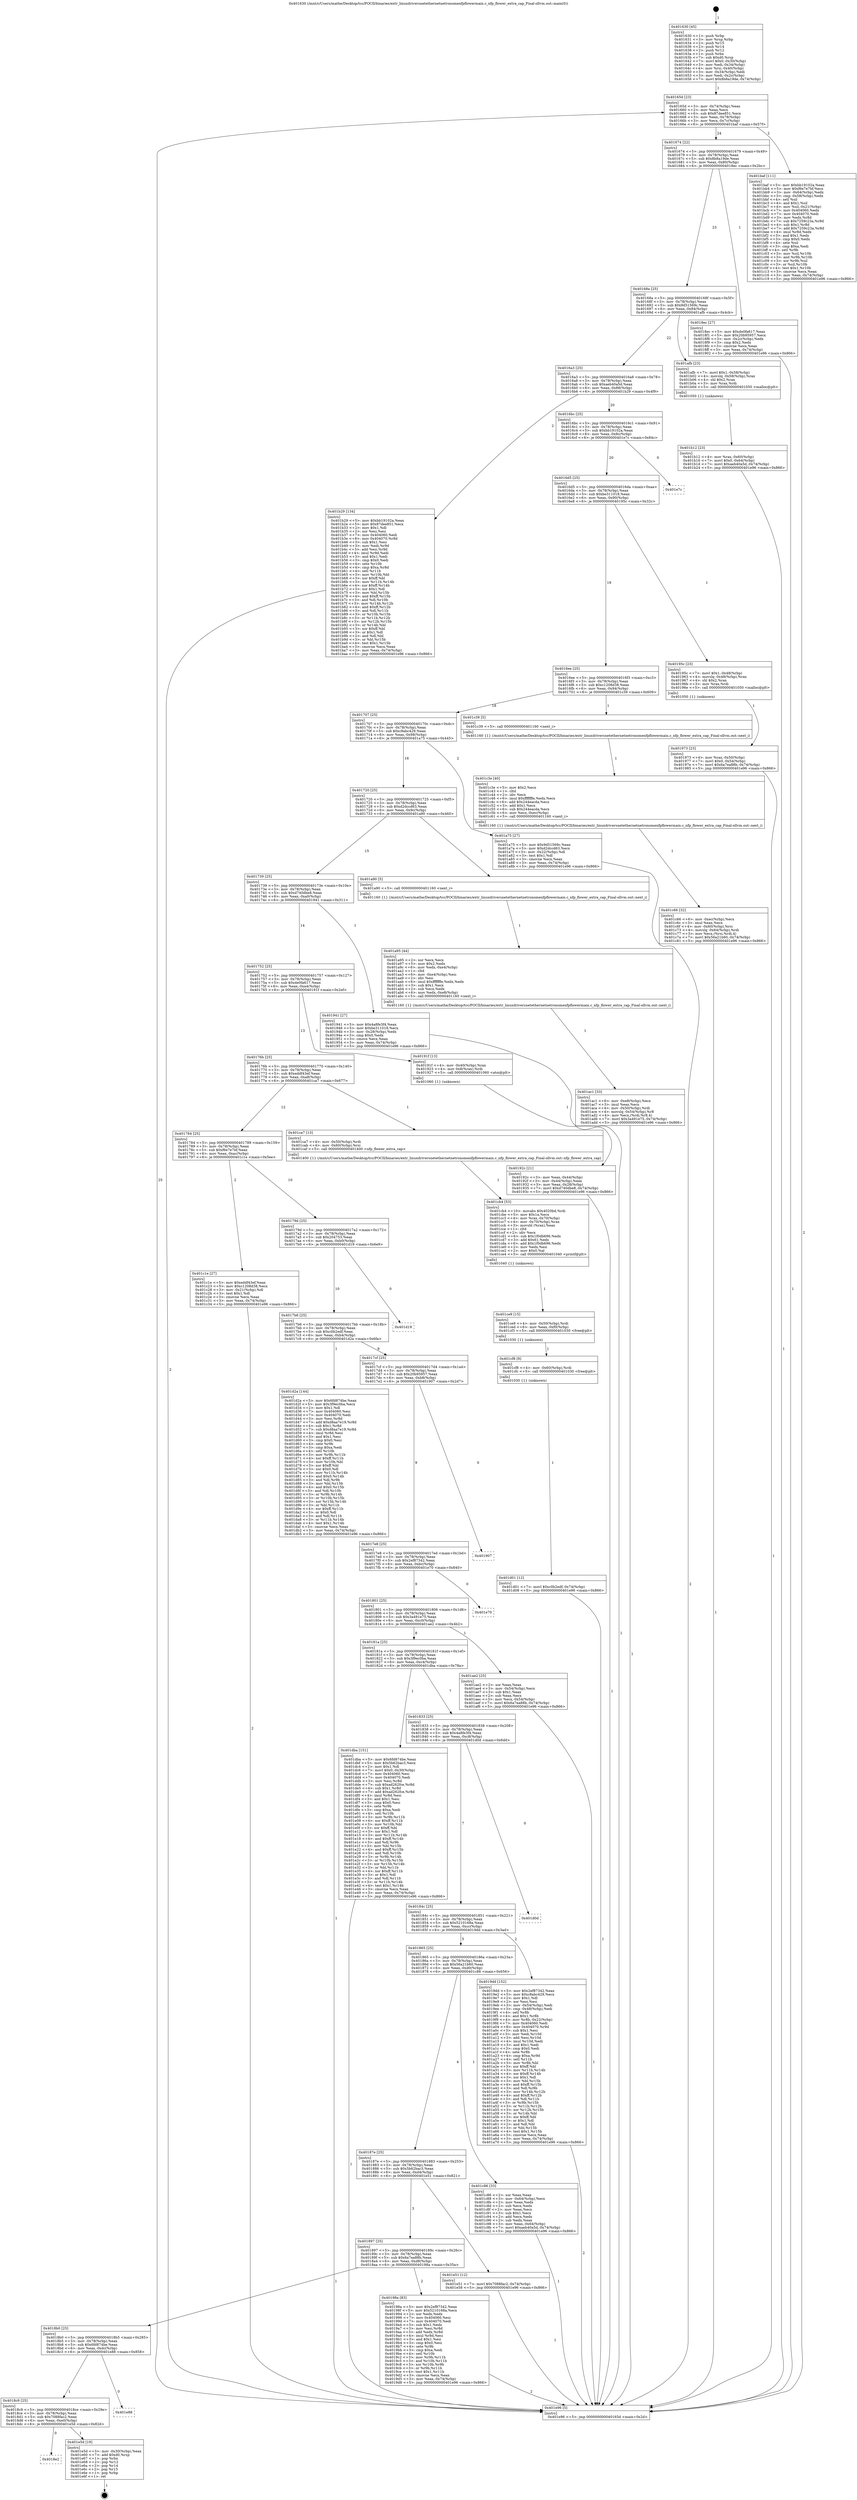digraph "0x401630" {
  label = "0x401630 (/mnt/c/Users/mathe/Desktop/tcc/POCII/binaries/extr_linuxdriversnetethernetnetronomenfpflowermain.c_nfp_flower_extra_cap_Final-ollvm.out::main(0))"
  labelloc = "t"
  node[shape=record]

  Entry [label="",width=0.3,height=0.3,shape=circle,fillcolor=black,style=filled]
  "0x40165d" [label="{
     0x40165d [23]\l
     | [instrs]\l
     &nbsp;&nbsp;0x40165d \<+3\>: mov -0x74(%rbp),%eax\l
     &nbsp;&nbsp;0x401660 \<+2\>: mov %eax,%ecx\l
     &nbsp;&nbsp;0x401662 \<+6\>: sub $0x87dee851,%ecx\l
     &nbsp;&nbsp;0x401668 \<+3\>: mov %eax,-0x78(%rbp)\l
     &nbsp;&nbsp;0x40166b \<+3\>: mov %ecx,-0x7c(%rbp)\l
     &nbsp;&nbsp;0x40166e \<+6\>: je 0000000000401baf \<main+0x57f\>\l
  }"]
  "0x401baf" [label="{
     0x401baf [111]\l
     | [instrs]\l
     &nbsp;&nbsp;0x401baf \<+5\>: mov $0xbb19102a,%eax\l
     &nbsp;&nbsp;0x401bb4 \<+5\>: mov $0xf6e7e7bf,%ecx\l
     &nbsp;&nbsp;0x401bb9 \<+3\>: mov -0x64(%rbp),%edx\l
     &nbsp;&nbsp;0x401bbc \<+3\>: cmp -0x58(%rbp),%edx\l
     &nbsp;&nbsp;0x401bbf \<+4\>: setl %sil\l
     &nbsp;&nbsp;0x401bc3 \<+4\>: and $0x1,%sil\l
     &nbsp;&nbsp;0x401bc7 \<+4\>: mov %sil,-0x21(%rbp)\l
     &nbsp;&nbsp;0x401bcb \<+7\>: mov 0x404060,%edx\l
     &nbsp;&nbsp;0x401bd2 \<+7\>: mov 0x404070,%edi\l
     &nbsp;&nbsp;0x401bd9 \<+3\>: mov %edx,%r8d\l
     &nbsp;&nbsp;0x401bdc \<+7\>: sub $0x7259c23a,%r8d\l
     &nbsp;&nbsp;0x401be3 \<+4\>: sub $0x1,%r8d\l
     &nbsp;&nbsp;0x401be7 \<+7\>: add $0x7259c23a,%r8d\l
     &nbsp;&nbsp;0x401bee \<+4\>: imul %r8d,%edx\l
     &nbsp;&nbsp;0x401bf2 \<+3\>: and $0x1,%edx\l
     &nbsp;&nbsp;0x401bf5 \<+3\>: cmp $0x0,%edx\l
     &nbsp;&nbsp;0x401bf8 \<+4\>: sete %sil\l
     &nbsp;&nbsp;0x401bfc \<+3\>: cmp $0xa,%edi\l
     &nbsp;&nbsp;0x401bff \<+4\>: setl %r9b\l
     &nbsp;&nbsp;0x401c03 \<+3\>: mov %sil,%r10b\l
     &nbsp;&nbsp;0x401c06 \<+3\>: and %r9b,%r10b\l
     &nbsp;&nbsp;0x401c09 \<+3\>: xor %r9b,%sil\l
     &nbsp;&nbsp;0x401c0c \<+3\>: or %sil,%r10b\l
     &nbsp;&nbsp;0x401c0f \<+4\>: test $0x1,%r10b\l
     &nbsp;&nbsp;0x401c13 \<+3\>: cmovne %ecx,%eax\l
     &nbsp;&nbsp;0x401c16 \<+3\>: mov %eax,-0x74(%rbp)\l
     &nbsp;&nbsp;0x401c19 \<+5\>: jmp 0000000000401e96 \<main+0x866\>\l
  }"]
  "0x401674" [label="{
     0x401674 [22]\l
     | [instrs]\l
     &nbsp;&nbsp;0x401674 \<+5\>: jmp 0000000000401679 \<main+0x49\>\l
     &nbsp;&nbsp;0x401679 \<+3\>: mov -0x78(%rbp),%eax\l
     &nbsp;&nbsp;0x40167c \<+5\>: sub $0x8b8a19de,%eax\l
     &nbsp;&nbsp;0x401681 \<+3\>: mov %eax,-0x80(%rbp)\l
     &nbsp;&nbsp;0x401684 \<+6\>: je 00000000004018ec \<main+0x2bc\>\l
  }"]
  Exit [label="",width=0.3,height=0.3,shape=circle,fillcolor=black,style=filled,peripheries=2]
  "0x4018ec" [label="{
     0x4018ec [27]\l
     | [instrs]\l
     &nbsp;&nbsp;0x4018ec \<+5\>: mov $0xde0fa617,%eax\l
     &nbsp;&nbsp;0x4018f1 \<+5\>: mov $0x20b95957,%ecx\l
     &nbsp;&nbsp;0x4018f6 \<+3\>: mov -0x2c(%rbp),%edx\l
     &nbsp;&nbsp;0x4018f9 \<+3\>: cmp $0x2,%edx\l
     &nbsp;&nbsp;0x4018fc \<+3\>: cmovne %ecx,%eax\l
     &nbsp;&nbsp;0x4018ff \<+3\>: mov %eax,-0x74(%rbp)\l
     &nbsp;&nbsp;0x401902 \<+5\>: jmp 0000000000401e96 \<main+0x866\>\l
  }"]
  "0x40168a" [label="{
     0x40168a [25]\l
     | [instrs]\l
     &nbsp;&nbsp;0x40168a \<+5\>: jmp 000000000040168f \<main+0x5f\>\l
     &nbsp;&nbsp;0x40168f \<+3\>: mov -0x78(%rbp),%eax\l
     &nbsp;&nbsp;0x401692 \<+5\>: sub $0x9d51569c,%eax\l
     &nbsp;&nbsp;0x401697 \<+6\>: mov %eax,-0x84(%rbp)\l
     &nbsp;&nbsp;0x40169d \<+6\>: je 0000000000401afb \<main+0x4cb\>\l
  }"]
  "0x401e96" [label="{
     0x401e96 [5]\l
     | [instrs]\l
     &nbsp;&nbsp;0x401e96 \<+5\>: jmp 000000000040165d \<main+0x2d\>\l
  }"]
  "0x401630" [label="{
     0x401630 [45]\l
     | [instrs]\l
     &nbsp;&nbsp;0x401630 \<+1\>: push %rbp\l
     &nbsp;&nbsp;0x401631 \<+3\>: mov %rsp,%rbp\l
     &nbsp;&nbsp;0x401634 \<+2\>: push %r15\l
     &nbsp;&nbsp;0x401636 \<+2\>: push %r14\l
     &nbsp;&nbsp;0x401638 \<+2\>: push %r12\l
     &nbsp;&nbsp;0x40163a \<+1\>: push %rbx\l
     &nbsp;&nbsp;0x40163b \<+7\>: sub $0xd0,%rsp\l
     &nbsp;&nbsp;0x401642 \<+7\>: movl $0x0,-0x30(%rbp)\l
     &nbsp;&nbsp;0x401649 \<+3\>: mov %edi,-0x34(%rbp)\l
     &nbsp;&nbsp;0x40164c \<+4\>: mov %rsi,-0x40(%rbp)\l
     &nbsp;&nbsp;0x401650 \<+3\>: mov -0x34(%rbp),%edi\l
     &nbsp;&nbsp;0x401653 \<+3\>: mov %edi,-0x2c(%rbp)\l
     &nbsp;&nbsp;0x401656 \<+7\>: movl $0x8b8a19de,-0x74(%rbp)\l
  }"]
  "0x4018e2" [label="{
     0x4018e2\l
  }", style=dashed]
  "0x401afb" [label="{
     0x401afb [23]\l
     | [instrs]\l
     &nbsp;&nbsp;0x401afb \<+7\>: movl $0x1,-0x58(%rbp)\l
     &nbsp;&nbsp;0x401b02 \<+4\>: movslq -0x58(%rbp),%rax\l
     &nbsp;&nbsp;0x401b06 \<+4\>: shl $0x2,%rax\l
     &nbsp;&nbsp;0x401b0a \<+3\>: mov %rax,%rdi\l
     &nbsp;&nbsp;0x401b0d \<+5\>: call 0000000000401050 \<malloc@plt\>\l
     | [calls]\l
     &nbsp;&nbsp;0x401050 \{1\} (unknown)\l
  }"]
  "0x4016a3" [label="{
     0x4016a3 [25]\l
     | [instrs]\l
     &nbsp;&nbsp;0x4016a3 \<+5\>: jmp 00000000004016a8 \<main+0x78\>\l
     &nbsp;&nbsp;0x4016a8 \<+3\>: mov -0x78(%rbp),%eax\l
     &nbsp;&nbsp;0x4016ab \<+5\>: sub $0xaeb40a5d,%eax\l
     &nbsp;&nbsp;0x4016b0 \<+6\>: mov %eax,-0x88(%rbp)\l
     &nbsp;&nbsp;0x4016b6 \<+6\>: je 0000000000401b29 \<main+0x4f9\>\l
  }"]
  "0x401e5d" [label="{
     0x401e5d [19]\l
     | [instrs]\l
     &nbsp;&nbsp;0x401e5d \<+3\>: mov -0x30(%rbp),%eax\l
     &nbsp;&nbsp;0x401e60 \<+7\>: add $0xd0,%rsp\l
     &nbsp;&nbsp;0x401e67 \<+1\>: pop %rbx\l
     &nbsp;&nbsp;0x401e68 \<+2\>: pop %r12\l
     &nbsp;&nbsp;0x401e6a \<+2\>: pop %r14\l
     &nbsp;&nbsp;0x401e6c \<+2\>: pop %r15\l
     &nbsp;&nbsp;0x401e6e \<+1\>: pop %rbp\l
     &nbsp;&nbsp;0x401e6f \<+1\>: ret\l
  }"]
  "0x401b29" [label="{
     0x401b29 [134]\l
     | [instrs]\l
     &nbsp;&nbsp;0x401b29 \<+5\>: mov $0xbb19102a,%eax\l
     &nbsp;&nbsp;0x401b2e \<+5\>: mov $0x87dee851,%ecx\l
     &nbsp;&nbsp;0x401b33 \<+2\>: mov $0x1,%dl\l
     &nbsp;&nbsp;0x401b35 \<+2\>: xor %esi,%esi\l
     &nbsp;&nbsp;0x401b37 \<+7\>: mov 0x404060,%edi\l
     &nbsp;&nbsp;0x401b3e \<+8\>: mov 0x404070,%r8d\l
     &nbsp;&nbsp;0x401b46 \<+3\>: sub $0x1,%esi\l
     &nbsp;&nbsp;0x401b49 \<+3\>: mov %edi,%r9d\l
     &nbsp;&nbsp;0x401b4c \<+3\>: add %esi,%r9d\l
     &nbsp;&nbsp;0x401b4f \<+4\>: imul %r9d,%edi\l
     &nbsp;&nbsp;0x401b53 \<+3\>: and $0x1,%edi\l
     &nbsp;&nbsp;0x401b56 \<+3\>: cmp $0x0,%edi\l
     &nbsp;&nbsp;0x401b59 \<+4\>: sete %r10b\l
     &nbsp;&nbsp;0x401b5d \<+4\>: cmp $0xa,%r8d\l
     &nbsp;&nbsp;0x401b61 \<+4\>: setl %r11b\l
     &nbsp;&nbsp;0x401b65 \<+3\>: mov %r10b,%bl\l
     &nbsp;&nbsp;0x401b68 \<+3\>: xor $0xff,%bl\l
     &nbsp;&nbsp;0x401b6b \<+3\>: mov %r11b,%r14b\l
     &nbsp;&nbsp;0x401b6e \<+4\>: xor $0xff,%r14b\l
     &nbsp;&nbsp;0x401b72 \<+3\>: xor $0x1,%dl\l
     &nbsp;&nbsp;0x401b75 \<+3\>: mov %bl,%r15b\l
     &nbsp;&nbsp;0x401b78 \<+4\>: and $0xff,%r15b\l
     &nbsp;&nbsp;0x401b7c \<+3\>: and %dl,%r10b\l
     &nbsp;&nbsp;0x401b7f \<+3\>: mov %r14b,%r12b\l
     &nbsp;&nbsp;0x401b82 \<+4\>: and $0xff,%r12b\l
     &nbsp;&nbsp;0x401b86 \<+3\>: and %dl,%r11b\l
     &nbsp;&nbsp;0x401b89 \<+3\>: or %r10b,%r15b\l
     &nbsp;&nbsp;0x401b8c \<+3\>: or %r11b,%r12b\l
     &nbsp;&nbsp;0x401b8f \<+3\>: xor %r12b,%r15b\l
     &nbsp;&nbsp;0x401b92 \<+3\>: or %r14b,%bl\l
     &nbsp;&nbsp;0x401b95 \<+3\>: xor $0xff,%bl\l
     &nbsp;&nbsp;0x401b98 \<+3\>: or $0x1,%dl\l
     &nbsp;&nbsp;0x401b9b \<+2\>: and %dl,%bl\l
     &nbsp;&nbsp;0x401b9d \<+3\>: or %bl,%r15b\l
     &nbsp;&nbsp;0x401ba0 \<+4\>: test $0x1,%r15b\l
     &nbsp;&nbsp;0x401ba4 \<+3\>: cmovne %ecx,%eax\l
     &nbsp;&nbsp;0x401ba7 \<+3\>: mov %eax,-0x74(%rbp)\l
     &nbsp;&nbsp;0x401baa \<+5\>: jmp 0000000000401e96 \<main+0x866\>\l
  }"]
  "0x4016bc" [label="{
     0x4016bc [25]\l
     | [instrs]\l
     &nbsp;&nbsp;0x4016bc \<+5\>: jmp 00000000004016c1 \<main+0x91\>\l
     &nbsp;&nbsp;0x4016c1 \<+3\>: mov -0x78(%rbp),%eax\l
     &nbsp;&nbsp;0x4016c4 \<+5\>: sub $0xbb19102a,%eax\l
     &nbsp;&nbsp;0x4016c9 \<+6\>: mov %eax,-0x8c(%rbp)\l
     &nbsp;&nbsp;0x4016cf \<+6\>: je 0000000000401e7c \<main+0x84c\>\l
  }"]
  "0x4018c9" [label="{
     0x4018c9 [25]\l
     | [instrs]\l
     &nbsp;&nbsp;0x4018c9 \<+5\>: jmp 00000000004018ce \<main+0x29e\>\l
     &nbsp;&nbsp;0x4018ce \<+3\>: mov -0x78(%rbp),%eax\l
     &nbsp;&nbsp;0x4018d1 \<+5\>: sub $0x7088fac2,%eax\l
     &nbsp;&nbsp;0x4018d6 \<+6\>: mov %eax,-0xe0(%rbp)\l
     &nbsp;&nbsp;0x4018dc \<+6\>: je 0000000000401e5d \<main+0x82d\>\l
  }"]
  "0x401e7c" [label="{
     0x401e7c\l
  }", style=dashed]
  "0x4016d5" [label="{
     0x4016d5 [25]\l
     | [instrs]\l
     &nbsp;&nbsp;0x4016d5 \<+5\>: jmp 00000000004016da \<main+0xaa\>\l
     &nbsp;&nbsp;0x4016da \<+3\>: mov -0x78(%rbp),%eax\l
     &nbsp;&nbsp;0x4016dd \<+5\>: sub $0xbe311018,%eax\l
     &nbsp;&nbsp;0x4016e2 \<+6\>: mov %eax,-0x90(%rbp)\l
     &nbsp;&nbsp;0x4016e8 \<+6\>: je 000000000040195c \<main+0x32c\>\l
  }"]
  "0x401e88" [label="{
     0x401e88\l
  }", style=dashed]
  "0x40195c" [label="{
     0x40195c [23]\l
     | [instrs]\l
     &nbsp;&nbsp;0x40195c \<+7\>: movl $0x1,-0x48(%rbp)\l
     &nbsp;&nbsp;0x401963 \<+4\>: movslq -0x48(%rbp),%rax\l
     &nbsp;&nbsp;0x401967 \<+4\>: shl $0x2,%rax\l
     &nbsp;&nbsp;0x40196b \<+3\>: mov %rax,%rdi\l
     &nbsp;&nbsp;0x40196e \<+5\>: call 0000000000401050 \<malloc@plt\>\l
     | [calls]\l
     &nbsp;&nbsp;0x401050 \{1\} (unknown)\l
  }"]
  "0x4016ee" [label="{
     0x4016ee [25]\l
     | [instrs]\l
     &nbsp;&nbsp;0x4016ee \<+5\>: jmp 00000000004016f3 \<main+0xc3\>\l
     &nbsp;&nbsp;0x4016f3 \<+3\>: mov -0x78(%rbp),%eax\l
     &nbsp;&nbsp;0x4016f6 \<+5\>: sub $0xc1208d38,%eax\l
     &nbsp;&nbsp;0x4016fb \<+6\>: mov %eax,-0x94(%rbp)\l
     &nbsp;&nbsp;0x401701 \<+6\>: je 0000000000401c39 \<main+0x609\>\l
  }"]
  "0x401d01" [label="{
     0x401d01 [12]\l
     | [instrs]\l
     &nbsp;&nbsp;0x401d01 \<+7\>: movl $0xc0b2edf,-0x74(%rbp)\l
     &nbsp;&nbsp;0x401d08 \<+5\>: jmp 0000000000401e96 \<main+0x866\>\l
  }"]
  "0x401c39" [label="{
     0x401c39 [5]\l
     | [instrs]\l
     &nbsp;&nbsp;0x401c39 \<+5\>: call 0000000000401160 \<next_i\>\l
     | [calls]\l
     &nbsp;&nbsp;0x401160 \{1\} (/mnt/c/Users/mathe/Desktop/tcc/POCII/binaries/extr_linuxdriversnetethernetnetronomenfpflowermain.c_nfp_flower_extra_cap_Final-ollvm.out::next_i)\l
  }"]
  "0x401707" [label="{
     0x401707 [25]\l
     | [instrs]\l
     &nbsp;&nbsp;0x401707 \<+5\>: jmp 000000000040170c \<main+0xdc\>\l
     &nbsp;&nbsp;0x40170c \<+3\>: mov -0x78(%rbp),%eax\l
     &nbsp;&nbsp;0x40170f \<+5\>: sub $0xc8abc429,%eax\l
     &nbsp;&nbsp;0x401714 \<+6\>: mov %eax,-0x98(%rbp)\l
     &nbsp;&nbsp;0x40171a \<+6\>: je 0000000000401a75 \<main+0x445\>\l
  }"]
  "0x401cf8" [label="{
     0x401cf8 [9]\l
     | [instrs]\l
     &nbsp;&nbsp;0x401cf8 \<+4\>: mov -0x60(%rbp),%rdi\l
     &nbsp;&nbsp;0x401cfc \<+5\>: call 0000000000401030 \<free@plt\>\l
     | [calls]\l
     &nbsp;&nbsp;0x401030 \{1\} (unknown)\l
  }"]
  "0x401a75" [label="{
     0x401a75 [27]\l
     | [instrs]\l
     &nbsp;&nbsp;0x401a75 \<+5\>: mov $0x9d51569c,%eax\l
     &nbsp;&nbsp;0x401a7a \<+5\>: mov $0xd2dccd63,%ecx\l
     &nbsp;&nbsp;0x401a7f \<+3\>: mov -0x22(%rbp),%dl\l
     &nbsp;&nbsp;0x401a82 \<+3\>: test $0x1,%dl\l
     &nbsp;&nbsp;0x401a85 \<+3\>: cmovne %ecx,%eax\l
     &nbsp;&nbsp;0x401a88 \<+3\>: mov %eax,-0x74(%rbp)\l
     &nbsp;&nbsp;0x401a8b \<+5\>: jmp 0000000000401e96 \<main+0x866\>\l
  }"]
  "0x401720" [label="{
     0x401720 [25]\l
     | [instrs]\l
     &nbsp;&nbsp;0x401720 \<+5\>: jmp 0000000000401725 \<main+0xf5\>\l
     &nbsp;&nbsp;0x401725 \<+3\>: mov -0x78(%rbp),%eax\l
     &nbsp;&nbsp;0x401728 \<+5\>: sub $0xd2dccd63,%eax\l
     &nbsp;&nbsp;0x40172d \<+6\>: mov %eax,-0x9c(%rbp)\l
     &nbsp;&nbsp;0x401733 \<+6\>: je 0000000000401a90 \<main+0x460\>\l
  }"]
  "0x401ce9" [label="{
     0x401ce9 [15]\l
     | [instrs]\l
     &nbsp;&nbsp;0x401ce9 \<+4\>: mov -0x50(%rbp),%rdi\l
     &nbsp;&nbsp;0x401ced \<+6\>: mov %eax,-0xf0(%rbp)\l
     &nbsp;&nbsp;0x401cf3 \<+5\>: call 0000000000401030 \<free@plt\>\l
     | [calls]\l
     &nbsp;&nbsp;0x401030 \{1\} (unknown)\l
  }"]
  "0x401a90" [label="{
     0x401a90 [5]\l
     | [instrs]\l
     &nbsp;&nbsp;0x401a90 \<+5\>: call 0000000000401160 \<next_i\>\l
     | [calls]\l
     &nbsp;&nbsp;0x401160 \{1\} (/mnt/c/Users/mathe/Desktop/tcc/POCII/binaries/extr_linuxdriversnetethernetnetronomenfpflowermain.c_nfp_flower_extra_cap_Final-ollvm.out::next_i)\l
  }"]
  "0x401739" [label="{
     0x401739 [25]\l
     | [instrs]\l
     &nbsp;&nbsp;0x401739 \<+5\>: jmp 000000000040173e \<main+0x10e\>\l
     &nbsp;&nbsp;0x40173e \<+3\>: mov -0x78(%rbp),%eax\l
     &nbsp;&nbsp;0x401741 \<+5\>: sub $0xd740dbe8,%eax\l
     &nbsp;&nbsp;0x401746 \<+6\>: mov %eax,-0xa0(%rbp)\l
     &nbsp;&nbsp;0x40174c \<+6\>: je 0000000000401941 \<main+0x311\>\l
  }"]
  "0x401cb4" [label="{
     0x401cb4 [53]\l
     | [instrs]\l
     &nbsp;&nbsp;0x401cb4 \<+10\>: movabs $0x4020bd,%rdi\l
     &nbsp;&nbsp;0x401cbe \<+5\>: mov $0x1a,%ecx\l
     &nbsp;&nbsp;0x401cc3 \<+4\>: mov %rax,-0x70(%rbp)\l
     &nbsp;&nbsp;0x401cc7 \<+4\>: mov -0x70(%rbp),%rax\l
     &nbsp;&nbsp;0x401ccb \<+3\>: movsbl (%rax),%eax\l
     &nbsp;&nbsp;0x401cce \<+1\>: cltd\l
     &nbsp;&nbsp;0x401ccf \<+2\>: idiv %ecx\l
     &nbsp;&nbsp;0x401cd1 \<+6\>: sub $0x1f0db696,%edx\l
     &nbsp;&nbsp;0x401cd7 \<+3\>: add $0x61,%edx\l
     &nbsp;&nbsp;0x401cda \<+6\>: add $0x1f0db696,%edx\l
     &nbsp;&nbsp;0x401ce0 \<+2\>: mov %edx,%esi\l
     &nbsp;&nbsp;0x401ce2 \<+2\>: mov $0x0,%al\l
     &nbsp;&nbsp;0x401ce4 \<+5\>: call 0000000000401040 \<printf@plt\>\l
     | [calls]\l
     &nbsp;&nbsp;0x401040 \{1\} (unknown)\l
  }"]
  "0x401941" [label="{
     0x401941 [27]\l
     | [instrs]\l
     &nbsp;&nbsp;0x401941 \<+5\>: mov $0x4a8fe3f4,%eax\l
     &nbsp;&nbsp;0x401946 \<+5\>: mov $0xbe311018,%ecx\l
     &nbsp;&nbsp;0x40194b \<+3\>: mov -0x28(%rbp),%edx\l
     &nbsp;&nbsp;0x40194e \<+3\>: cmp $0x0,%edx\l
     &nbsp;&nbsp;0x401951 \<+3\>: cmove %ecx,%eax\l
     &nbsp;&nbsp;0x401954 \<+3\>: mov %eax,-0x74(%rbp)\l
     &nbsp;&nbsp;0x401957 \<+5\>: jmp 0000000000401e96 \<main+0x866\>\l
  }"]
  "0x401752" [label="{
     0x401752 [25]\l
     | [instrs]\l
     &nbsp;&nbsp;0x401752 \<+5\>: jmp 0000000000401757 \<main+0x127\>\l
     &nbsp;&nbsp;0x401757 \<+3\>: mov -0x78(%rbp),%eax\l
     &nbsp;&nbsp;0x40175a \<+5\>: sub $0xde0fa617,%eax\l
     &nbsp;&nbsp;0x40175f \<+6\>: mov %eax,-0xa4(%rbp)\l
     &nbsp;&nbsp;0x401765 \<+6\>: je 000000000040191f \<main+0x2ef\>\l
  }"]
  "0x401c66" [label="{
     0x401c66 [32]\l
     | [instrs]\l
     &nbsp;&nbsp;0x401c66 \<+6\>: mov -0xec(%rbp),%ecx\l
     &nbsp;&nbsp;0x401c6c \<+3\>: imul %eax,%ecx\l
     &nbsp;&nbsp;0x401c6f \<+4\>: mov -0x60(%rbp),%rsi\l
     &nbsp;&nbsp;0x401c73 \<+4\>: movslq -0x64(%rbp),%rdi\l
     &nbsp;&nbsp;0x401c77 \<+3\>: mov %ecx,(%rsi,%rdi,4)\l
     &nbsp;&nbsp;0x401c7a \<+7\>: movl $0x56a21b60,-0x74(%rbp)\l
     &nbsp;&nbsp;0x401c81 \<+5\>: jmp 0000000000401e96 \<main+0x866\>\l
  }"]
  "0x40191f" [label="{
     0x40191f [13]\l
     | [instrs]\l
     &nbsp;&nbsp;0x40191f \<+4\>: mov -0x40(%rbp),%rax\l
     &nbsp;&nbsp;0x401923 \<+4\>: mov 0x8(%rax),%rdi\l
     &nbsp;&nbsp;0x401927 \<+5\>: call 0000000000401060 \<atoi@plt\>\l
     | [calls]\l
     &nbsp;&nbsp;0x401060 \{1\} (unknown)\l
  }"]
  "0x40176b" [label="{
     0x40176b [25]\l
     | [instrs]\l
     &nbsp;&nbsp;0x40176b \<+5\>: jmp 0000000000401770 \<main+0x140\>\l
     &nbsp;&nbsp;0x401770 \<+3\>: mov -0x78(%rbp),%eax\l
     &nbsp;&nbsp;0x401773 \<+5\>: sub $0xeddf43ef,%eax\l
     &nbsp;&nbsp;0x401778 \<+6\>: mov %eax,-0xa8(%rbp)\l
     &nbsp;&nbsp;0x40177e \<+6\>: je 0000000000401ca7 \<main+0x677\>\l
  }"]
  "0x40192c" [label="{
     0x40192c [21]\l
     | [instrs]\l
     &nbsp;&nbsp;0x40192c \<+3\>: mov %eax,-0x44(%rbp)\l
     &nbsp;&nbsp;0x40192f \<+3\>: mov -0x44(%rbp),%eax\l
     &nbsp;&nbsp;0x401932 \<+3\>: mov %eax,-0x28(%rbp)\l
     &nbsp;&nbsp;0x401935 \<+7\>: movl $0xd740dbe8,-0x74(%rbp)\l
     &nbsp;&nbsp;0x40193c \<+5\>: jmp 0000000000401e96 \<main+0x866\>\l
  }"]
  "0x401973" [label="{
     0x401973 [23]\l
     | [instrs]\l
     &nbsp;&nbsp;0x401973 \<+4\>: mov %rax,-0x50(%rbp)\l
     &nbsp;&nbsp;0x401977 \<+7\>: movl $0x0,-0x54(%rbp)\l
     &nbsp;&nbsp;0x40197e \<+7\>: movl $0x6a7ea88b,-0x74(%rbp)\l
     &nbsp;&nbsp;0x401985 \<+5\>: jmp 0000000000401e96 \<main+0x866\>\l
  }"]
  "0x401c3e" [label="{
     0x401c3e [40]\l
     | [instrs]\l
     &nbsp;&nbsp;0x401c3e \<+5\>: mov $0x2,%ecx\l
     &nbsp;&nbsp;0x401c43 \<+1\>: cltd\l
     &nbsp;&nbsp;0x401c44 \<+2\>: idiv %ecx\l
     &nbsp;&nbsp;0x401c46 \<+6\>: imul $0xfffffffe,%edx,%ecx\l
     &nbsp;&nbsp;0x401c4c \<+6\>: add $0x244eacda,%ecx\l
     &nbsp;&nbsp;0x401c52 \<+3\>: add $0x1,%ecx\l
     &nbsp;&nbsp;0x401c55 \<+6\>: sub $0x244eacda,%ecx\l
     &nbsp;&nbsp;0x401c5b \<+6\>: mov %ecx,-0xec(%rbp)\l
     &nbsp;&nbsp;0x401c61 \<+5\>: call 0000000000401160 \<next_i\>\l
     | [calls]\l
     &nbsp;&nbsp;0x401160 \{1\} (/mnt/c/Users/mathe/Desktop/tcc/POCII/binaries/extr_linuxdriversnetethernetnetronomenfpflowermain.c_nfp_flower_extra_cap_Final-ollvm.out::next_i)\l
  }"]
  "0x401ca7" [label="{
     0x401ca7 [13]\l
     | [instrs]\l
     &nbsp;&nbsp;0x401ca7 \<+4\>: mov -0x50(%rbp),%rdi\l
     &nbsp;&nbsp;0x401cab \<+4\>: mov -0x60(%rbp),%rsi\l
     &nbsp;&nbsp;0x401caf \<+5\>: call 0000000000401400 \<nfp_flower_extra_cap\>\l
     | [calls]\l
     &nbsp;&nbsp;0x401400 \{1\} (/mnt/c/Users/mathe/Desktop/tcc/POCII/binaries/extr_linuxdriversnetethernetnetronomenfpflowermain.c_nfp_flower_extra_cap_Final-ollvm.out::nfp_flower_extra_cap)\l
  }"]
  "0x401784" [label="{
     0x401784 [25]\l
     | [instrs]\l
     &nbsp;&nbsp;0x401784 \<+5\>: jmp 0000000000401789 \<main+0x159\>\l
     &nbsp;&nbsp;0x401789 \<+3\>: mov -0x78(%rbp),%eax\l
     &nbsp;&nbsp;0x40178c \<+5\>: sub $0xf6e7e7bf,%eax\l
     &nbsp;&nbsp;0x401791 \<+6\>: mov %eax,-0xac(%rbp)\l
     &nbsp;&nbsp;0x401797 \<+6\>: je 0000000000401c1e \<main+0x5ee\>\l
  }"]
  "0x401b12" [label="{
     0x401b12 [23]\l
     | [instrs]\l
     &nbsp;&nbsp;0x401b12 \<+4\>: mov %rax,-0x60(%rbp)\l
     &nbsp;&nbsp;0x401b16 \<+7\>: movl $0x0,-0x64(%rbp)\l
     &nbsp;&nbsp;0x401b1d \<+7\>: movl $0xaeb40a5d,-0x74(%rbp)\l
     &nbsp;&nbsp;0x401b24 \<+5\>: jmp 0000000000401e96 \<main+0x866\>\l
  }"]
  "0x401c1e" [label="{
     0x401c1e [27]\l
     | [instrs]\l
     &nbsp;&nbsp;0x401c1e \<+5\>: mov $0xeddf43ef,%eax\l
     &nbsp;&nbsp;0x401c23 \<+5\>: mov $0xc1208d38,%ecx\l
     &nbsp;&nbsp;0x401c28 \<+3\>: mov -0x21(%rbp),%dl\l
     &nbsp;&nbsp;0x401c2b \<+3\>: test $0x1,%dl\l
     &nbsp;&nbsp;0x401c2e \<+3\>: cmovne %ecx,%eax\l
     &nbsp;&nbsp;0x401c31 \<+3\>: mov %eax,-0x74(%rbp)\l
     &nbsp;&nbsp;0x401c34 \<+5\>: jmp 0000000000401e96 \<main+0x866\>\l
  }"]
  "0x40179d" [label="{
     0x40179d [25]\l
     | [instrs]\l
     &nbsp;&nbsp;0x40179d \<+5\>: jmp 00000000004017a2 \<main+0x172\>\l
     &nbsp;&nbsp;0x4017a2 \<+3\>: mov -0x78(%rbp),%eax\l
     &nbsp;&nbsp;0x4017a5 \<+5\>: sub $0x204753,%eax\l
     &nbsp;&nbsp;0x4017aa \<+6\>: mov %eax,-0xb0(%rbp)\l
     &nbsp;&nbsp;0x4017b0 \<+6\>: je 0000000000401d19 \<main+0x6e9\>\l
  }"]
  "0x401ac1" [label="{
     0x401ac1 [33]\l
     | [instrs]\l
     &nbsp;&nbsp;0x401ac1 \<+6\>: mov -0xe8(%rbp),%ecx\l
     &nbsp;&nbsp;0x401ac7 \<+3\>: imul %eax,%ecx\l
     &nbsp;&nbsp;0x401aca \<+4\>: mov -0x50(%rbp),%rdi\l
     &nbsp;&nbsp;0x401ace \<+4\>: movslq -0x54(%rbp),%r8\l
     &nbsp;&nbsp;0x401ad2 \<+4\>: mov %ecx,(%rdi,%r8,4)\l
     &nbsp;&nbsp;0x401ad6 \<+7\>: movl $0x3a491e75,-0x74(%rbp)\l
     &nbsp;&nbsp;0x401add \<+5\>: jmp 0000000000401e96 \<main+0x866\>\l
  }"]
  "0x401d19" [label="{
     0x401d19\l
  }", style=dashed]
  "0x4017b6" [label="{
     0x4017b6 [25]\l
     | [instrs]\l
     &nbsp;&nbsp;0x4017b6 \<+5\>: jmp 00000000004017bb \<main+0x18b\>\l
     &nbsp;&nbsp;0x4017bb \<+3\>: mov -0x78(%rbp),%eax\l
     &nbsp;&nbsp;0x4017be \<+5\>: sub $0xc0b2edf,%eax\l
     &nbsp;&nbsp;0x4017c3 \<+6\>: mov %eax,-0xb4(%rbp)\l
     &nbsp;&nbsp;0x4017c9 \<+6\>: je 0000000000401d2a \<main+0x6fa\>\l
  }"]
  "0x401a95" [label="{
     0x401a95 [44]\l
     | [instrs]\l
     &nbsp;&nbsp;0x401a95 \<+2\>: xor %ecx,%ecx\l
     &nbsp;&nbsp;0x401a97 \<+5\>: mov $0x2,%edx\l
     &nbsp;&nbsp;0x401a9c \<+6\>: mov %edx,-0xe4(%rbp)\l
     &nbsp;&nbsp;0x401aa2 \<+1\>: cltd\l
     &nbsp;&nbsp;0x401aa3 \<+6\>: mov -0xe4(%rbp),%esi\l
     &nbsp;&nbsp;0x401aa9 \<+2\>: idiv %esi\l
     &nbsp;&nbsp;0x401aab \<+6\>: imul $0xfffffffe,%edx,%edx\l
     &nbsp;&nbsp;0x401ab1 \<+3\>: sub $0x1,%ecx\l
     &nbsp;&nbsp;0x401ab4 \<+2\>: sub %ecx,%edx\l
     &nbsp;&nbsp;0x401ab6 \<+6\>: mov %edx,-0xe8(%rbp)\l
     &nbsp;&nbsp;0x401abc \<+5\>: call 0000000000401160 \<next_i\>\l
     | [calls]\l
     &nbsp;&nbsp;0x401160 \{1\} (/mnt/c/Users/mathe/Desktop/tcc/POCII/binaries/extr_linuxdriversnetethernetnetronomenfpflowermain.c_nfp_flower_extra_cap_Final-ollvm.out::next_i)\l
  }"]
  "0x401d2a" [label="{
     0x401d2a [144]\l
     | [instrs]\l
     &nbsp;&nbsp;0x401d2a \<+5\>: mov $0x6fd874be,%eax\l
     &nbsp;&nbsp;0x401d2f \<+5\>: mov $0x3f9ec0ba,%ecx\l
     &nbsp;&nbsp;0x401d34 \<+2\>: mov $0x1,%dl\l
     &nbsp;&nbsp;0x401d36 \<+7\>: mov 0x404060,%esi\l
     &nbsp;&nbsp;0x401d3d \<+7\>: mov 0x404070,%edi\l
     &nbsp;&nbsp;0x401d44 \<+3\>: mov %esi,%r8d\l
     &nbsp;&nbsp;0x401d47 \<+7\>: add $0xd8aa7e19,%r8d\l
     &nbsp;&nbsp;0x401d4e \<+4\>: sub $0x1,%r8d\l
     &nbsp;&nbsp;0x401d52 \<+7\>: sub $0xd8aa7e19,%r8d\l
     &nbsp;&nbsp;0x401d59 \<+4\>: imul %r8d,%esi\l
     &nbsp;&nbsp;0x401d5d \<+3\>: and $0x1,%esi\l
     &nbsp;&nbsp;0x401d60 \<+3\>: cmp $0x0,%esi\l
     &nbsp;&nbsp;0x401d63 \<+4\>: sete %r9b\l
     &nbsp;&nbsp;0x401d67 \<+3\>: cmp $0xa,%edi\l
     &nbsp;&nbsp;0x401d6a \<+4\>: setl %r10b\l
     &nbsp;&nbsp;0x401d6e \<+3\>: mov %r9b,%r11b\l
     &nbsp;&nbsp;0x401d71 \<+4\>: xor $0xff,%r11b\l
     &nbsp;&nbsp;0x401d75 \<+3\>: mov %r10b,%bl\l
     &nbsp;&nbsp;0x401d78 \<+3\>: xor $0xff,%bl\l
     &nbsp;&nbsp;0x401d7b \<+3\>: xor $0x0,%dl\l
     &nbsp;&nbsp;0x401d7e \<+3\>: mov %r11b,%r14b\l
     &nbsp;&nbsp;0x401d81 \<+4\>: and $0x0,%r14b\l
     &nbsp;&nbsp;0x401d85 \<+3\>: and %dl,%r9b\l
     &nbsp;&nbsp;0x401d88 \<+3\>: mov %bl,%r15b\l
     &nbsp;&nbsp;0x401d8b \<+4\>: and $0x0,%r15b\l
     &nbsp;&nbsp;0x401d8f \<+3\>: and %dl,%r10b\l
     &nbsp;&nbsp;0x401d92 \<+3\>: or %r9b,%r14b\l
     &nbsp;&nbsp;0x401d95 \<+3\>: or %r10b,%r15b\l
     &nbsp;&nbsp;0x401d98 \<+3\>: xor %r15b,%r14b\l
     &nbsp;&nbsp;0x401d9b \<+3\>: or %bl,%r11b\l
     &nbsp;&nbsp;0x401d9e \<+4\>: xor $0xff,%r11b\l
     &nbsp;&nbsp;0x401da2 \<+3\>: or $0x0,%dl\l
     &nbsp;&nbsp;0x401da5 \<+3\>: and %dl,%r11b\l
     &nbsp;&nbsp;0x401da8 \<+3\>: or %r11b,%r14b\l
     &nbsp;&nbsp;0x401dab \<+4\>: test $0x1,%r14b\l
     &nbsp;&nbsp;0x401daf \<+3\>: cmovne %ecx,%eax\l
     &nbsp;&nbsp;0x401db2 \<+3\>: mov %eax,-0x74(%rbp)\l
     &nbsp;&nbsp;0x401db5 \<+5\>: jmp 0000000000401e96 \<main+0x866\>\l
  }"]
  "0x4017cf" [label="{
     0x4017cf [25]\l
     | [instrs]\l
     &nbsp;&nbsp;0x4017cf \<+5\>: jmp 00000000004017d4 \<main+0x1a4\>\l
     &nbsp;&nbsp;0x4017d4 \<+3\>: mov -0x78(%rbp),%eax\l
     &nbsp;&nbsp;0x4017d7 \<+5\>: sub $0x20b95957,%eax\l
     &nbsp;&nbsp;0x4017dc \<+6\>: mov %eax,-0xb8(%rbp)\l
     &nbsp;&nbsp;0x4017e2 \<+6\>: je 0000000000401907 \<main+0x2d7\>\l
  }"]
  "0x4018b0" [label="{
     0x4018b0 [25]\l
     | [instrs]\l
     &nbsp;&nbsp;0x4018b0 \<+5\>: jmp 00000000004018b5 \<main+0x285\>\l
     &nbsp;&nbsp;0x4018b5 \<+3\>: mov -0x78(%rbp),%eax\l
     &nbsp;&nbsp;0x4018b8 \<+5\>: sub $0x6fd874be,%eax\l
     &nbsp;&nbsp;0x4018bd \<+6\>: mov %eax,-0xdc(%rbp)\l
     &nbsp;&nbsp;0x4018c3 \<+6\>: je 0000000000401e88 \<main+0x858\>\l
  }"]
  "0x401907" [label="{
     0x401907\l
  }", style=dashed]
  "0x4017e8" [label="{
     0x4017e8 [25]\l
     | [instrs]\l
     &nbsp;&nbsp;0x4017e8 \<+5\>: jmp 00000000004017ed \<main+0x1bd\>\l
     &nbsp;&nbsp;0x4017ed \<+3\>: mov -0x78(%rbp),%eax\l
     &nbsp;&nbsp;0x4017f0 \<+5\>: sub $0x2ef87342,%eax\l
     &nbsp;&nbsp;0x4017f5 \<+6\>: mov %eax,-0xbc(%rbp)\l
     &nbsp;&nbsp;0x4017fb \<+6\>: je 0000000000401e70 \<main+0x840\>\l
  }"]
  "0x40198a" [label="{
     0x40198a [83]\l
     | [instrs]\l
     &nbsp;&nbsp;0x40198a \<+5\>: mov $0x2ef87342,%eax\l
     &nbsp;&nbsp;0x40198f \<+5\>: mov $0x5210168a,%ecx\l
     &nbsp;&nbsp;0x401994 \<+2\>: xor %edx,%edx\l
     &nbsp;&nbsp;0x401996 \<+7\>: mov 0x404060,%esi\l
     &nbsp;&nbsp;0x40199d \<+7\>: mov 0x404070,%edi\l
     &nbsp;&nbsp;0x4019a4 \<+3\>: sub $0x1,%edx\l
     &nbsp;&nbsp;0x4019a7 \<+3\>: mov %esi,%r8d\l
     &nbsp;&nbsp;0x4019aa \<+3\>: add %edx,%r8d\l
     &nbsp;&nbsp;0x4019ad \<+4\>: imul %r8d,%esi\l
     &nbsp;&nbsp;0x4019b1 \<+3\>: and $0x1,%esi\l
     &nbsp;&nbsp;0x4019b4 \<+3\>: cmp $0x0,%esi\l
     &nbsp;&nbsp;0x4019b7 \<+4\>: sete %r9b\l
     &nbsp;&nbsp;0x4019bb \<+3\>: cmp $0xa,%edi\l
     &nbsp;&nbsp;0x4019be \<+4\>: setl %r10b\l
     &nbsp;&nbsp;0x4019c2 \<+3\>: mov %r9b,%r11b\l
     &nbsp;&nbsp;0x4019c5 \<+3\>: and %r10b,%r11b\l
     &nbsp;&nbsp;0x4019c8 \<+3\>: xor %r10b,%r9b\l
     &nbsp;&nbsp;0x4019cb \<+3\>: or %r9b,%r11b\l
     &nbsp;&nbsp;0x4019ce \<+4\>: test $0x1,%r11b\l
     &nbsp;&nbsp;0x4019d2 \<+3\>: cmovne %ecx,%eax\l
     &nbsp;&nbsp;0x4019d5 \<+3\>: mov %eax,-0x74(%rbp)\l
     &nbsp;&nbsp;0x4019d8 \<+5\>: jmp 0000000000401e96 \<main+0x866\>\l
  }"]
  "0x401e70" [label="{
     0x401e70\l
  }", style=dashed]
  "0x401801" [label="{
     0x401801 [25]\l
     | [instrs]\l
     &nbsp;&nbsp;0x401801 \<+5\>: jmp 0000000000401806 \<main+0x1d6\>\l
     &nbsp;&nbsp;0x401806 \<+3\>: mov -0x78(%rbp),%eax\l
     &nbsp;&nbsp;0x401809 \<+5\>: sub $0x3a491e75,%eax\l
     &nbsp;&nbsp;0x40180e \<+6\>: mov %eax,-0xc0(%rbp)\l
     &nbsp;&nbsp;0x401814 \<+6\>: je 0000000000401ae2 \<main+0x4b2\>\l
  }"]
  "0x401897" [label="{
     0x401897 [25]\l
     | [instrs]\l
     &nbsp;&nbsp;0x401897 \<+5\>: jmp 000000000040189c \<main+0x26c\>\l
     &nbsp;&nbsp;0x40189c \<+3\>: mov -0x78(%rbp),%eax\l
     &nbsp;&nbsp;0x40189f \<+5\>: sub $0x6a7ea88b,%eax\l
     &nbsp;&nbsp;0x4018a4 \<+6\>: mov %eax,-0xd8(%rbp)\l
     &nbsp;&nbsp;0x4018aa \<+6\>: je 000000000040198a \<main+0x35a\>\l
  }"]
  "0x401ae2" [label="{
     0x401ae2 [25]\l
     | [instrs]\l
     &nbsp;&nbsp;0x401ae2 \<+2\>: xor %eax,%eax\l
     &nbsp;&nbsp;0x401ae4 \<+3\>: mov -0x54(%rbp),%ecx\l
     &nbsp;&nbsp;0x401ae7 \<+3\>: sub $0x1,%eax\l
     &nbsp;&nbsp;0x401aea \<+2\>: sub %eax,%ecx\l
     &nbsp;&nbsp;0x401aec \<+3\>: mov %ecx,-0x54(%rbp)\l
     &nbsp;&nbsp;0x401aef \<+7\>: movl $0x6a7ea88b,-0x74(%rbp)\l
     &nbsp;&nbsp;0x401af6 \<+5\>: jmp 0000000000401e96 \<main+0x866\>\l
  }"]
  "0x40181a" [label="{
     0x40181a [25]\l
     | [instrs]\l
     &nbsp;&nbsp;0x40181a \<+5\>: jmp 000000000040181f \<main+0x1ef\>\l
     &nbsp;&nbsp;0x40181f \<+3\>: mov -0x78(%rbp),%eax\l
     &nbsp;&nbsp;0x401822 \<+5\>: sub $0x3f9ec0ba,%eax\l
     &nbsp;&nbsp;0x401827 \<+6\>: mov %eax,-0xc4(%rbp)\l
     &nbsp;&nbsp;0x40182d \<+6\>: je 0000000000401dba \<main+0x78a\>\l
  }"]
  "0x401e51" [label="{
     0x401e51 [12]\l
     | [instrs]\l
     &nbsp;&nbsp;0x401e51 \<+7\>: movl $0x7088fac2,-0x74(%rbp)\l
     &nbsp;&nbsp;0x401e58 \<+5\>: jmp 0000000000401e96 \<main+0x866\>\l
  }"]
  "0x401dba" [label="{
     0x401dba [151]\l
     | [instrs]\l
     &nbsp;&nbsp;0x401dba \<+5\>: mov $0x6fd874be,%eax\l
     &nbsp;&nbsp;0x401dbf \<+5\>: mov $0x5b62bac3,%ecx\l
     &nbsp;&nbsp;0x401dc4 \<+2\>: mov $0x1,%dl\l
     &nbsp;&nbsp;0x401dc6 \<+7\>: movl $0x0,-0x30(%rbp)\l
     &nbsp;&nbsp;0x401dcd \<+7\>: mov 0x404060,%esi\l
     &nbsp;&nbsp;0x401dd4 \<+7\>: mov 0x404070,%edi\l
     &nbsp;&nbsp;0x401ddb \<+3\>: mov %esi,%r8d\l
     &nbsp;&nbsp;0x401dde \<+7\>: sub $0xad262fce,%r8d\l
     &nbsp;&nbsp;0x401de5 \<+4\>: sub $0x1,%r8d\l
     &nbsp;&nbsp;0x401de9 \<+7\>: add $0xad262fce,%r8d\l
     &nbsp;&nbsp;0x401df0 \<+4\>: imul %r8d,%esi\l
     &nbsp;&nbsp;0x401df4 \<+3\>: and $0x1,%esi\l
     &nbsp;&nbsp;0x401df7 \<+3\>: cmp $0x0,%esi\l
     &nbsp;&nbsp;0x401dfa \<+4\>: sete %r9b\l
     &nbsp;&nbsp;0x401dfe \<+3\>: cmp $0xa,%edi\l
     &nbsp;&nbsp;0x401e01 \<+4\>: setl %r10b\l
     &nbsp;&nbsp;0x401e05 \<+3\>: mov %r9b,%r11b\l
     &nbsp;&nbsp;0x401e08 \<+4\>: xor $0xff,%r11b\l
     &nbsp;&nbsp;0x401e0c \<+3\>: mov %r10b,%bl\l
     &nbsp;&nbsp;0x401e0f \<+3\>: xor $0xff,%bl\l
     &nbsp;&nbsp;0x401e12 \<+3\>: xor $0x1,%dl\l
     &nbsp;&nbsp;0x401e15 \<+3\>: mov %r11b,%r14b\l
     &nbsp;&nbsp;0x401e18 \<+4\>: and $0xff,%r14b\l
     &nbsp;&nbsp;0x401e1c \<+3\>: and %dl,%r9b\l
     &nbsp;&nbsp;0x401e1f \<+3\>: mov %bl,%r15b\l
     &nbsp;&nbsp;0x401e22 \<+4\>: and $0xff,%r15b\l
     &nbsp;&nbsp;0x401e26 \<+3\>: and %dl,%r10b\l
     &nbsp;&nbsp;0x401e29 \<+3\>: or %r9b,%r14b\l
     &nbsp;&nbsp;0x401e2c \<+3\>: or %r10b,%r15b\l
     &nbsp;&nbsp;0x401e2f \<+3\>: xor %r15b,%r14b\l
     &nbsp;&nbsp;0x401e32 \<+3\>: or %bl,%r11b\l
     &nbsp;&nbsp;0x401e35 \<+4\>: xor $0xff,%r11b\l
     &nbsp;&nbsp;0x401e39 \<+3\>: or $0x1,%dl\l
     &nbsp;&nbsp;0x401e3c \<+3\>: and %dl,%r11b\l
     &nbsp;&nbsp;0x401e3f \<+3\>: or %r11b,%r14b\l
     &nbsp;&nbsp;0x401e42 \<+4\>: test $0x1,%r14b\l
     &nbsp;&nbsp;0x401e46 \<+3\>: cmovne %ecx,%eax\l
     &nbsp;&nbsp;0x401e49 \<+3\>: mov %eax,-0x74(%rbp)\l
     &nbsp;&nbsp;0x401e4c \<+5\>: jmp 0000000000401e96 \<main+0x866\>\l
  }"]
  "0x401833" [label="{
     0x401833 [25]\l
     | [instrs]\l
     &nbsp;&nbsp;0x401833 \<+5\>: jmp 0000000000401838 \<main+0x208\>\l
     &nbsp;&nbsp;0x401838 \<+3\>: mov -0x78(%rbp),%eax\l
     &nbsp;&nbsp;0x40183b \<+5\>: sub $0x4a8fe3f4,%eax\l
     &nbsp;&nbsp;0x401840 \<+6\>: mov %eax,-0xc8(%rbp)\l
     &nbsp;&nbsp;0x401846 \<+6\>: je 0000000000401d0d \<main+0x6dd\>\l
  }"]
  "0x40187e" [label="{
     0x40187e [25]\l
     | [instrs]\l
     &nbsp;&nbsp;0x40187e \<+5\>: jmp 0000000000401883 \<main+0x253\>\l
     &nbsp;&nbsp;0x401883 \<+3\>: mov -0x78(%rbp),%eax\l
     &nbsp;&nbsp;0x401886 \<+5\>: sub $0x5b62bac3,%eax\l
     &nbsp;&nbsp;0x40188b \<+6\>: mov %eax,-0xd4(%rbp)\l
     &nbsp;&nbsp;0x401891 \<+6\>: je 0000000000401e51 \<main+0x821\>\l
  }"]
  "0x401d0d" [label="{
     0x401d0d\l
  }", style=dashed]
  "0x40184c" [label="{
     0x40184c [25]\l
     | [instrs]\l
     &nbsp;&nbsp;0x40184c \<+5\>: jmp 0000000000401851 \<main+0x221\>\l
     &nbsp;&nbsp;0x401851 \<+3\>: mov -0x78(%rbp),%eax\l
     &nbsp;&nbsp;0x401854 \<+5\>: sub $0x5210168a,%eax\l
     &nbsp;&nbsp;0x401859 \<+6\>: mov %eax,-0xcc(%rbp)\l
     &nbsp;&nbsp;0x40185f \<+6\>: je 00000000004019dd \<main+0x3ad\>\l
  }"]
  "0x401c86" [label="{
     0x401c86 [33]\l
     | [instrs]\l
     &nbsp;&nbsp;0x401c86 \<+2\>: xor %eax,%eax\l
     &nbsp;&nbsp;0x401c88 \<+3\>: mov -0x64(%rbp),%ecx\l
     &nbsp;&nbsp;0x401c8b \<+2\>: mov %eax,%edx\l
     &nbsp;&nbsp;0x401c8d \<+2\>: sub %ecx,%edx\l
     &nbsp;&nbsp;0x401c8f \<+2\>: mov %eax,%ecx\l
     &nbsp;&nbsp;0x401c91 \<+3\>: sub $0x1,%ecx\l
     &nbsp;&nbsp;0x401c94 \<+2\>: add %ecx,%edx\l
     &nbsp;&nbsp;0x401c96 \<+2\>: sub %edx,%eax\l
     &nbsp;&nbsp;0x401c98 \<+3\>: mov %eax,-0x64(%rbp)\l
     &nbsp;&nbsp;0x401c9b \<+7\>: movl $0xaeb40a5d,-0x74(%rbp)\l
     &nbsp;&nbsp;0x401ca2 \<+5\>: jmp 0000000000401e96 \<main+0x866\>\l
  }"]
  "0x4019dd" [label="{
     0x4019dd [152]\l
     | [instrs]\l
     &nbsp;&nbsp;0x4019dd \<+5\>: mov $0x2ef87342,%eax\l
     &nbsp;&nbsp;0x4019e2 \<+5\>: mov $0xc8abc429,%ecx\l
     &nbsp;&nbsp;0x4019e7 \<+2\>: mov $0x1,%dl\l
     &nbsp;&nbsp;0x4019e9 \<+2\>: xor %esi,%esi\l
     &nbsp;&nbsp;0x4019eb \<+3\>: mov -0x54(%rbp),%edi\l
     &nbsp;&nbsp;0x4019ee \<+3\>: cmp -0x48(%rbp),%edi\l
     &nbsp;&nbsp;0x4019f1 \<+4\>: setl %r8b\l
     &nbsp;&nbsp;0x4019f5 \<+4\>: and $0x1,%r8b\l
     &nbsp;&nbsp;0x4019f9 \<+4\>: mov %r8b,-0x22(%rbp)\l
     &nbsp;&nbsp;0x4019fd \<+7\>: mov 0x404060,%edi\l
     &nbsp;&nbsp;0x401a04 \<+8\>: mov 0x404070,%r9d\l
     &nbsp;&nbsp;0x401a0c \<+3\>: sub $0x1,%esi\l
     &nbsp;&nbsp;0x401a0f \<+3\>: mov %edi,%r10d\l
     &nbsp;&nbsp;0x401a12 \<+3\>: add %esi,%r10d\l
     &nbsp;&nbsp;0x401a15 \<+4\>: imul %r10d,%edi\l
     &nbsp;&nbsp;0x401a19 \<+3\>: and $0x1,%edi\l
     &nbsp;&nbsp;0x401a1c \<+3\>: cmp $0x0,%edi\l
     &nbsp;&nbsp;0x401a1f \<+4\>: sete %r8b\l
     &nbsp;&nbsp;0x401a23 \<+4\>: cmp $0xa,%r9d\l
     &nbsp;&nbsp;0x401a27 \<+4\>: setl %r11b\l
     &nbsp;&nbsp;0x401a2b \<+3\>: mov %r8b,%bl\l
     &nbsp;&nbsp;0x401a2e \<+3\>: xor $0xff,%bl\l
     &nbsp;&nbsp;0x401a31 \<+3\>: mov %r11b,%r14b\l
     &nbsp;&nbsp;0x401a34 \<+4\>: xor $0xff,%r14b\l
     &nbsp;&nbsp;0x401a38 \<+3\>: xor $0x1,%dl\l
     &nbsp;&nbsp;0x401a3b \<+3\>: mov %bl,%r15b\l
     &nbsp;&nbsp;0x401a3e \<+4\>: and $0xff,%r15b\l
     &nbsp;&nbsp;0x401a42 \<+3\>: and %dl,%r8b\l
     &nbsp;&nbsp;0x401a45 \<+3\>: mov %r14b,%r12b\l
     &nbsp;&nbsp;0x401a48 \<+4\>: and $0xff,%r12b\l
     &nbsp;&nbsp;0x401a4c \<+3\>: and %dl,%r11b\l
     &nbsp;&nbsp;0x401a4f \<+3\>: or %r8b,%r15b\l
     &nbsp;&nbsp;0x401a52 \<+3\>: or %r11b,%r12b\l
     &nbsp;&nbsp;0x401a55 \<+3\>: xor %r12b,%r15b\l
     &nbsp;&nbsp;0x401a58 \<+3\>: or %r14b,%bl\l
     &nbsp;&nbsp;0x401a5b \<+3\>: xor $0xff,%bl\l
     &nbsp;&nbsp;0x401a5e \<+3\>: or $0x1,%dl\l
     &nbsp;&nbsp;0x401a61 \<+2\>: and %dl,%bl\l
     &nbsp;&nbsp;0x401a63 \<+3\>: or %bl,%r15b\l
     &nbsp;&nbsp;0x401a66 \<+4\>: test $0x1,%r15b\l
     &nbsp;&nbsp;0x401a6a \<+3\>: cmovne %ecx,%eax\l
     &nbsp;&nbsp;0x401a6d \<+3\>: mov %eax,-0x74(%rbp)\l
     &nbsp;&nbsp;0x401a70 \<+5\>: jmp 0000000000401e96 \<main+0x866\>\l
  }"]
  "0x401865" [label="{
     0x401865 [25]\l
     | [instrs]\l
     &nbsp;&nbsp;0x401865 \<+5\>: jmp 000000000040186a \<main+0x23a\>\l
     &nbsp;&nbsp;0x40186a \<+3\>: mov -0x78(%rbp),%eax\l
     &nbsp;&nbsp;0x40186d \<+5\>: sub $0x56a21b60,%eax\l
     &nbsp;&nbsp;0x401872 \<+6\>: mov %eax,-0xd0(%rbp)\l
     &nbsp;&nbsp;0x401878 \<+6\>: je 0000000000401c86 \<main+0x656\>\l
  }"]
  Entry -> "0x401630" [label=" 1"]
  "0x40165d" -> "0x401baf" [label=" 2"]
  "0x40165d" -> "0x401674" [label=" 24"]
  "0x401e5d" -> Exit [label=" 1"]
  "0x401674" -> "0x4018ec" [label=" 1"]
  "0x401674" -> "0x40168a" [label=" 23"]
  "0x4018ec" -> "0x401e96" [label=" 1"]
  "0x401630" -> "0x40165d" [label=" 1"]
  "0x401e96" -> "0x40165d" [label=" 25"]
  "0x4018c9" -> "0x4018e2" [label=" 0"]
  "0x40168a" -> "0x401afb" [label=" 1"]
  "0x40168a" -> "0x4016a3" [label=" 22"]
  "0x4018c9" -> "0x401e5d" [label=" 1"]
  "0x4016a3" -> "0x401b29" [label=" 2"]
  "0x4016a3" -> "0x4016bc" [label=" 20"]
  "0x4018b0" -> "0x4018c9" [label=" 1"]
  "0x4016bc" -> "0x401e7c" [label=" 0"]
  "0x4016bc" -> "0x4016d5" [label=" 20"]
  "0x4018b0" -> "0x401e88" [label=" 0"]
  "0x4016d5" -> "0x40195c" [label=" 1"]
  "0x4016d5" -> "0x4016ee" [label=" 19"]
  "0x401e51" -> "0x401e96" [label=" 1"]
  "0x4016ee" -> "0x401c39" [label=" 1"]
  "0x4016ee" -> "0x401707" [label=" 18"]
  "0x401dba" -> "0x401e96" [label=" 1"]
  "0x401707" -> "0x401a75" [label=" 2"]
  "0x401707" -> "0x401720" [label=" 16"]
  "0x401d2a" -> "0x401e96" [label=" 1"]
  "0x401720" -> "0x401a90" [label=" 1"]
  "0x401720" -> "0x401739" [label=" 15"]
  "0x401d01" -> "0x401e96" [label=" 1"]
  "0x401739" -> "0x401941" [label=" 1"]
  "0x401739" -> "0x401752" [label=" 14"]
  "0x401cf8" -> "0x401d01" [label=" 1"]
  "0x401752" -> "0x40191f" [label=" 1"]
  "0x401752" -> "0x40176b" [label=" 13"]
  "0x40191f" -> "0x40192c" [label=" 1"]
  "0x40192c" -> "0x401e96" [label=" 1"]
  "0x401941" -> "0x401e96" [label=" 1"]
  "0x40195c" -> "0x401973" [label=" 1"]
  "0x401973" -> "0x401e96" [label=" 1"]
  "0x401ce9" -> "0x401cf8" [label=" 1"]
  "0x40176b" -> "0x401ca7" [label=" 1"]
  "0x40176b" -> "0x401784" [label=" 12"]
  "0x401cb4" -> "0x401ce9" [label=" 1"]
  "0x401784" -> "0x401c1e" [label=" 2"]
  "0x401784" -> "0x40179d" [label=" 10"]
  "0x401ca7" -> "0x401cb4" [label=" 1"]
  "0x40179d" -> "0x401d19" [label=" 0"]
  "0x40179d" -> "0x4017b6" [label=" 10"]
  "0x401c86" -> "0x401e96" [label=" 1"]
  "0x4017b6" -> "0x401d2a" [label=" 1"]
  "0x4017b6" -> "0x4017cf" [label=" 9"]
  "0x401c66" -> "0x401e96" [label=" 1"]
  "0x4017cf" -> "0x401907" [label=" 0"]
  "0x4017cf" -> "0x4017e8" [label=" 9"]
  "0x401c3e" -> "0x401c66" [label=" 1"]
  "0x4017e8" -> "0x401e70" [label=" 0"]
  "0x4017e8" -> "0x401801" [label=" 9"]
  "0x401c39" -> "0x401c3e" [label=" 1"]
  "0x401801" -> "0x401ae2" [label=" 1"]
  "0x401801" -> "0x40181a" [label=" 8"]
  "0x401baf" -> "0x401e96" [label=" 2"]
  "0x40181a" -> "0x401dba" [label=" 1"]
  "0x40181a" -> "0x401833" [label=" 7"]
  "0x401b29" -> "0x401e96" [label=" 2"]
  "0x401833" -> "0x401d0d" [label=" 0"]
  "0x401833" -> "0x40184c" [label=" 7"]
  "0x401afb" -> "0x401b12" [label=" 1"]
  "0x40184c" -> "0x4019dd" [label=" 2"]
  "0x40184c" -> "0x401865" [label=" 5"]
  "0x401ae2" -> "0x401e96" [label=" 1"]
  "0x401865" -> "0x401c86" [label=" 1"]
  "0x401865" -> "0x40187e" [label=" 4"]
  "0x401b12" -> "0x401e96" [label=" 1"]
  "0x40187e" -> "0x401e51" [label=" 1"]
  "0x40187e" -> "0x401897" [label=" 3"]
  "0x401c1e" -> "0x401e96" [label=" 2"]
  "0x401897" -> "0x40198a" [label=" 2"]
  "0x401897" -> "0x4018b0" [label=" 1"]
  "0x40198a" -> "0x401e96" [label=" 2"]
  "0x4019dd" -> "0x401e96" [label=" 2"]
  "0x401a75" -> "0x401e96" [label=" 2"]
  "0x401a90" -> "0x401a95" [label=" 1"]
  "0x401a95" -> "0x401ac1" [label=" 1"]
  "0x401ac1" -> "0x401e96" [label=" 1"]
}
